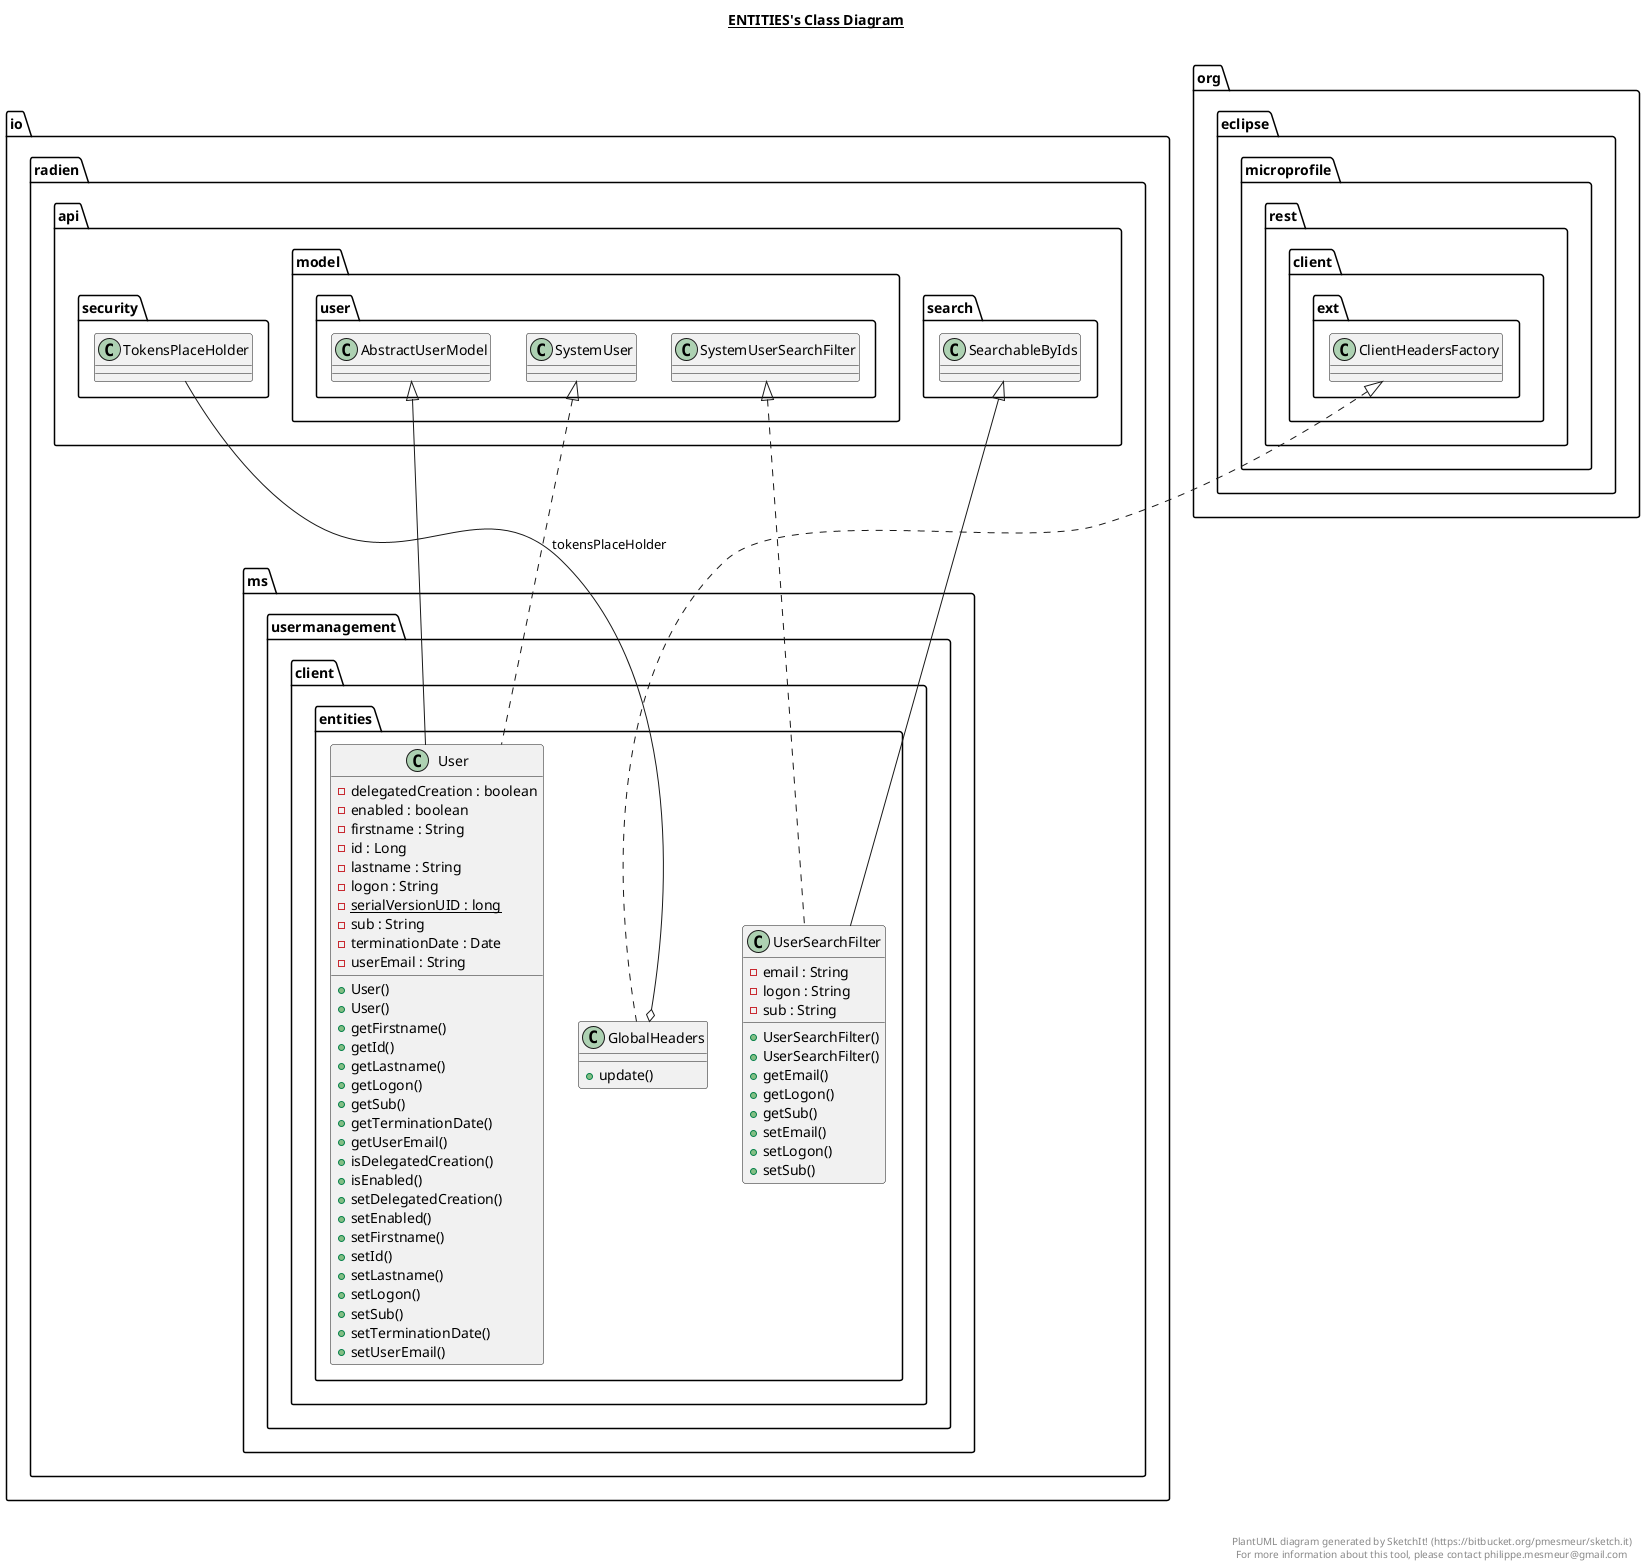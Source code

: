 @startuml

title __ENTITIES's Class Diagram__\n

  namespace io.radien.ms.usermanagement.client {
    namespace entities {
      class io.radien.ms.usermanagement.client.entities.GlobalHeaders {
          + update()
      }
    }
  }
  

  namespace io.radien.ms.usermanagement.client {
    namespace entities {
      class io.radien.ms.usermanagement.client.entities.User {
          - delegatedCreation : boolean
          - enabled : boolean
          - firstname : String
          - id : Long
          - lastname : String
          - logon : String
          {static} - serialVersionUID : long
          - sub : String
          - terminationDate : Date
          - userEmail : String
          + User()
          + User()
          + getFirstname()
          + getId()
          + getLastname()
          + getLogon()
          + getSub()
          + getTerminationDate()
          + getUserEmail()
          + isDelegatedCreation()
          + isEnabled()
          + setDelegatedCreation()
          + setEnabled()
          + setFirstname()
          + setId()
          + setLastname()
          + setLogon()
          + setSub()
          + setTerminationDate()
          + setUserEmail()
      }
    }
  }
  

  namespace io.radien.ms.usermanagement.client {
    namespace entities {
      class io.radien.ms.usermanagement.client.entities.UserSearchFilter {
          - email : String
          - logon : String
          - sub : String
          + UserSearchFilter()
          + UserSearchFilter()
          + getEmail()
          + getLogon()
          + getSub()
          + setEmail()
          + setLogon()
          + setSub()
      }
    }
  }
  

  io.radien.ms.usermanagement.client.entities.GlobalHeaders .up.|> org.eclipse.microprofile.rest.client.ext.ClientHeadersFactory
  io.radien.ms.usermanagement.client.entities.GlobalHeaders o-- io.radien.api.security.TokensPlaceHolder : tokensPlaceHolder
  io.radien.ms.usermanagement.client.entities.User .up.|> io.radien.api.model.user.SystemUser
  io.radien.ms.usermanagement.client.entities.User -up-|> io.radien.api.model.user.AbstractUserModel
  io.radien.ms.usermanagement.client.entities.UserSearchFilter .up.|> io.radien.api.model.user.SystemUserSearchFilter
  io.radien.ms.usermanagement.client.entities.UserSearchFilter -up-|> io.radien.api.search.SearchableByIds


right footer


PlantUML diagram generated by SketchIt! (https://bitbucket.org/pmesmeur/sketch.it)
For more information about this tool, please contact philippe.mesmeur@gmail.com
endfooter

@enduml
